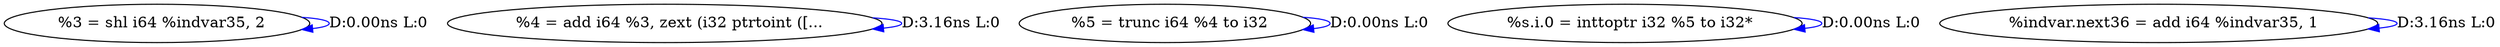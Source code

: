 digraph {
Node0x3f35340[label="  %3 = shl i64 %indvar35, 2"];
Node0x3f35340 -> Node0x3f35340[label="D:0.00ns L:0",color=blue];
Node0x3f35420[label="  %4 = add i64 %3, zext (i32 ptrtoint ([..."];
Node0x3f35420 -> Node0x3f35420[label="D:3.16ns L:0",color=blue];
Node0x3f35500[label="  %5 = trunc i64 %4 to i32"];
Node0x3f35500 -> Node0x3f35500[label="D:0.00ns L:0",color=blue];
Node0x3f355e0[label="  %s.i.0 = inttoptr i32 %5 to i32*"];
Node0x3f355e0 -> Node0x3f355e0[label="D:0.00ns L:0",color=blue];
Node0x3f357a0[label="  %indvar.next36 = add i64 %indvar35, 1"];
Node0x3f357a0 -> Node0x3f357a0[label="D:3.16ns L:0",color=blue];
}
